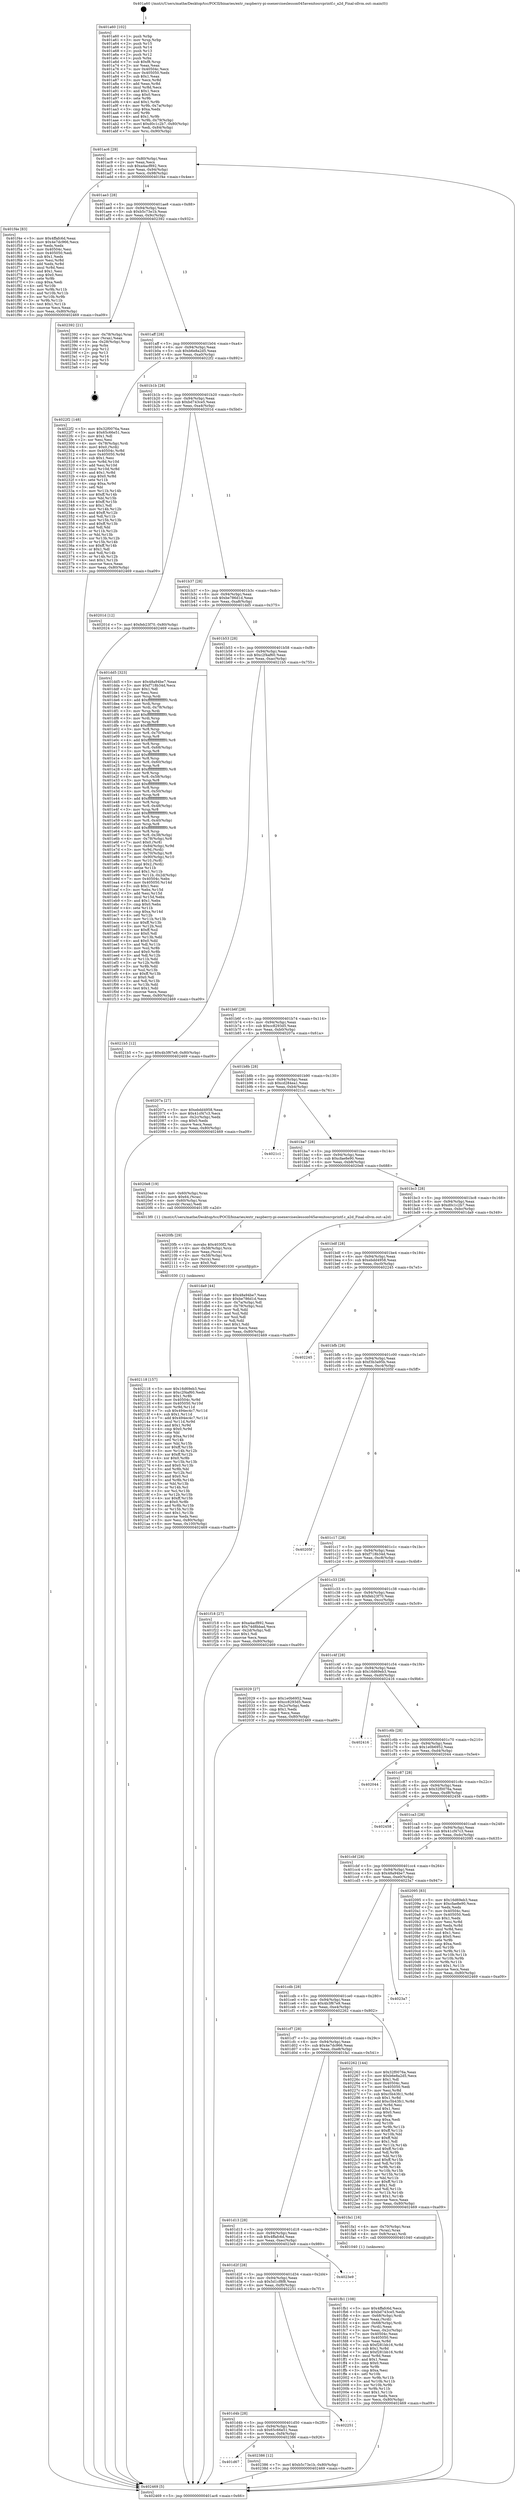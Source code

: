 digraph "0x401a60" {
  label = "0x401a60 (/mnt/c/Users/mathe/Desktop/tcc/POCII/binaries/extr_raspberry-pi-osexerciseslesson045avenitosrcprintf.c_a2d_Final-ollvm.out::main(0))"
  labelloc = "t"
  node[shape=record]

  Entry [label="",width=0.3,height=0.3,shape=circle,fillcolor=black,style=filled]
  "0x401ac6" [label="{
     0x401ac6 [29]\l
     | [instrs]\l
     &nbsp;&nbsp;0x401ac6 \<+3\>: mov -0x80(%rbp),%eax\l
     &nbsp;&nbsp;0x401ac9 \<+2\>: mov %eax,%ecx\l
     &nbsp;&nbsp;0x401acb \<+6\>: sub $0xa4acf892,%ecx\l
     &nbsp;&nbsp;0x401ad1 \<+6\>: mov %eax,-0x94(%rbp)\l
     &nbsp;&nbsp;0x401ad7 \<+6\>: mov %ecx,-0x98(%rbp)\l
     &nbsp;&nbsp;0x401add \<+6\>: je 0000000000401f4e \<main+0x4ee\>\l
  }"]
  "0x401f4e" [label="{
     0x401f4e [83]\l
     | [instrs]\l
     &nbsp;&nbsp;0x401f4e \<+5\>: mov $0x4ffafc6d,%eax\l
     &nbsp;&nbsp;0x401f53 \<+5\>: mov $0x4e7dc966,%ecx\l
     &nbsp;&nbsp;0x401f58 \<+2\>: xor %edx,%edx\l
     &nbsp;&nbsp;0x401f5a \<+7\>: mov 0x40504c,%esi\l
     &nbsp;&nbsp;0x401f61 \<+7\>: mov 0x405050,%edi\l
     &nbsp;&nbsp;0x401f68 \<+3\>: sub $0x1,%edx\l
     &nbsp;&nbsp;0x401f6b \<+3\>: mov %esi,%r8d\l
     &nbsp;&nbsp;0x401f6e \<+3\>: add %edx,%r8d\l
     &nbsp;&nbsp;0x401f71 \<+4\>: imul %r8d,%esi\l
     &nbsp;&nbsp;0x401f75 \<+3\>: and $0x1,%esi\l
     &nbsp;&nbsp;0x401f78 \<+3\>: cmp $0x0,%esi\l
     &nbsp;&nbsp;0x401f7b \<+4\>: sete %r9b\l
     &nbsp;&nbsp;0x401f7f \<+3\>: cmp $0xa,%edi\l
     &nbsp;&nbsp;0x401f82 \<+4\>: setl %r10b\l
     &nbsp;&nbsp;0x401f86 \<+3\>: mov %r9b,%r11b\l
     &nbsp;&nbsp;0x401f89 \<+3\>: and %r10b,%r11b\l
     &nbsp;&nbsp;0x401f8c \<+3\>: xor %r10b,%r9b\l
     &nbsp;&nbsp;0x401f8f \<+3\>: or %r9b,%r11b\l
     &nbsp;&nbsp;0x401f92 \<+4\>: test $0x1,%r11b\l
     &nbsp;&nbsp;0x401f96 \<+3\>: cmovne %ecx,%eax\l
     &nbsp;&nbsp;0x401f99 \<+3\>: mov %eax,-0x80(%rbp)\l
     &nbsp;&nbsp;0x401f9c \<+5\>: jmp 0000000000402469 \<main+0xa09\>\l
  }"]
  "0x401ae3" [label="{
     0x401ae3 [28]\l
     | [instrs]\l
     &nbsp;&nbsp;0x401ae3 \<+5\>: jmp 0000000000401ae8 \<main+0x88\>\l
     &nbsp;&nbsp;0x401ae8 \<+6\>: mov -0x94(%rbp),%eax\l
     &nbsp;&nbsp;0x401aee \<+5\>: sub $0xb5c73e1b,%eax\l
     &nbsp;&nbsp;0x401af3 \<+6\>: mov %eax,-0x9c(%rbp)\l
     &nbsp;&nbsp;0x401af9 \<+6\>: je 0000000000402392 \<main+0x932\>\l
  }"]
  Exit [label="",width=0.3,height=0.3,shape=circle,fillcolor=black,style=filled,peripheries=2]
  "0x402392" [label="{
     0x402392 [21]\l
     | [instrs]\l
     &nbsp;&nbsp;0x402392 \<+4\>: mov -0x78(%rbp),%rax\l
     &nbsp;&nbsp;0x402396 \<+2\>: mov (%rax),%eax\l
     &nbsp;&nbsp;0x402398 \<+4\>: lea -0x28(%rbp),%rsp\l
     &nbsp;&nbsp;0x40239c \<+1\>: pop %rbx\l
     &nbsp;&nbsp;0x40239d \<+2\>: pop %r12\l
     &nbsp;&nbsp;0x40239f \<+2\>: pop %r13\l
     &nbsp;&nbsp;0x4023a1 \<+2\>: pop %r14\l
     &nbsp;&nbsp;0x4023a3 \<+2\>: pop %r15\l
     &nbsp;&nbsp;0x4023a5 \<+1\>: pop %rbp\l
     &nbsp;&nbsp;0x4023a6 \<+1\>: ret\l
  }"]
  "0x401aff" [label="{
     0x401aff [28]\l
     | [instrs]\l
     &nbsp;&nbsp;0x401aff \<+5\>: jmp 0000000000401b04 \<main+0xa4\>\l
     &nbsp;&nbsp;0x401b04 \<+6\>: mov -0x94(%rbp),%eax\l
     &nbsp;&nbsp;0x401b0a \<+5\>: sub $0xb6e8a2d5,%eax\l
     &nbsp;&nbsp;0x401b0f \<+6\>: mov %eax,-0xa0(%rbp)\l
     &nbsp;&nbsp;0x401b15 \<+6\>: je 00000000004022f2 \<main+0x892\>\l
  }"]
  "0x401d67" [label="{
     0x401d67\l
  }", style=dashed]
  "0x4022f2" [label="{
     0x4022f2 [148]\l
     | [instrs]\l
     &nbsp;&nbsp;0x4022f2 \<+5\>: mov $0x32f0076a,%eax\l
     &nbsp;&nbsp;0x4022f7 \<+5\>: mov $0x65c66e51,%ecx\l
     &nbsp;&nbsp;0x4022fc \<+2\>: mov $0x1,%dl\l
     &nbsp;&nbsp;0x4022fe \<+2\>: xor %esi,%esi\l
     &nbsp;&nbsp;0x402300 \<+4\>: mov -0x78(%rbp),%rdi\l
     &nbsp;&nbsp;0x402304 \<+6\>: movl $0x0,(%rdi)\l
     &nbsp;&nbsp;0x40230a \<+8\>: mov 0x40504c,%r8d\l
     &nbsp;&nbsp;0x402312 \<+8\>: mov 0x405050,%r9d\l
     &nbsp;&nbsp;0x40231a \<+3\>: sub $0x1,%esi\l
     &nbsp;&nbsp;0x40231d \<+3\>: mov %r8d,%r10d\l
     &nbsp;&nbsp;0x402320 \<+3\>: add %esi,%r10d\l
     &nbsp;&nbsp;0x402323 \<+4\>: imul %r10d,%r8d\l
     &nbsp;&nbsp;0x402327 \<+4\>: and $0x1,%r8d\l
     &nbsp;&nbsp;0x40232b \<+4\>: cmp $0x0,%r8d\l
     &nbsp;&nbsp;0x40232f \<+4\>: sete %r11b\l
     &nbsp;&nbsp;0x402333 \<+4\>: cmp $0xa,%r9d\l
     &nbsp;&nbsp;0x402337 \<+3\>: setl %bl\l
     &nbsp;&nbsp;0x40233a \<+3\>: mov %r11b,%r14b\l
     &nbsp;&nbsp;0x40233d \<+4\>: xor $0xff,%r14b\l
     &nbsp;&nbsp;0x402341 \<+3\>: mov %bl,%r15b\l
     &nbsp;&nbsp;0x402344 \<+4\>: xor $0xff,%r15b\l
     &nbsp;&nbsp;0x402348 \<+3\>: xor $0x1,%dl\l
     &nbsp;&nbsp;0x40234b \<+3\>: mov %r14b,%r12b\l
     &nbsp;&nbsp;0x40234e \<+4\>: and $0xff,%r12b\l
     &nbsp;&nbsp;0x402352 \<+3\>: and %dl,%r11b\l
     &nbsp;&nbsp;0x402355 \<+3\>: mov %r15b,%r13b\l
     &nbsp;&nbsp;0x402358 \<+4\>: and $0xff,%r13b\l
     &nbsp;&nbsp;0x40235c \<+2\>: and %dl,%bl\l
     &nbsp;&nbsp;0x40235e \<+3\>: or %r11b,%r12b\l
     &nbsp;&nbsp;0x402361 \<+3\>: or %bl,%r13b\l
     &nbsp;&nbsp;0x402364 \<+3\>: xor %r13b,%r12b\l
     &nbsp;&nbsp;0x402367 \<+3\>: or %r15b,%r14b\l
     &nbsp;&nbsp;0x40236a \<+4\>: xor $0xff,%r14b\l
     &nbsp;&nbsp;0x40236e \<+3\>: or $0x1,%dl\l
     &nbsp;&nbsp;0x402371 \<+3\>: and %dl,%r14b\l
     &nbsp;&nbsp;0x402374 \<+3\>: or %r14b,%r12b\l
     &nbsp;&nbsp;0x402377 \<+4\>: test $0x1,%r12b\l
     &nbsp;&nbsp;0x40237b \<+3\>: cmovne %ecx,%eax\l
     &nbsp;&nbsp;0x40237e \<+3\>: mov %eax,-0x80(%rbp)\l
     &nbsp;&nbsp;0x402381 \<+5\>: jmp 0000000000402469 \<main+0xa09\>\l
  }"]
  "0x401b1b" [label="{
     0x401b1b [28]\l
     | [instrs]\l
     &nbsp;&nbsp;0x401b1b \<+5\>: jmp 0000000000401b20 \<main+0xc0\>\l
     &nbsp;&nbsp;0x401b20 \<+6\>: mov -0x94(%rbp),%eax\l
     &nbsp;&nbsp;0x401b26 \<+5\>: sub $0xbd743ce5,%eax\l
     &nbsp;&nbsp;0x401b2b \<+6\>: mov %eax,-0xa4(%rbp)\l
     &nbsp;&nbsp;0x401b31 \<+6\>: je 000000000040201d \<main+0x5bd\>\l
  }"]
  "0x402386" [label="{
     0x402386 [12]\l
     | [instrs]\l
     &nbsp;&nbsp;0x402386 \<+7\>: movl $0xb5c73e1b,-0x80(%rbp)\l
     &nbsp;&nbsp;0x40238d \<+5\>: jmp 0000000000402469 \<main+0xa09\>\l
  }"]
  "0x40201d" [label="{
     0x40201d [12]\l
     | [instrs]\l
     &nbsp;&nbsp;0x40201d \<+7\>: movl $0xfeb23f70,-0x80(%rbp)\l
     &nbsp;&nbsp;0x402024 \<+5\>: jmp 0000000000402469 \<main+0xa09\>\l
  }"]
  "0x401b37" [label="{
     0x401b37 [28]\l
     | [instrs]\l
     &nbsp;&nbsp;0x401b37 \<+5\>: jmp 0000000000401b3c \<main+0xdc\>\l
     &nbsp;&nbsp;0x401b3c \<+6\>: mov -0x94(%rbp),%eax\l
     &nbsp;&nbsp;0x401b42 \<+5\>: sub $0xbe786d1d,%eax\l
     &nbsp;&nbsp;0x401b47 \<+6\>: mov %eax,-0xa8(%rbp)\l
     &nbsp;&nbsp;0x401b4d \<+6\>: je 0000000000401dd5 \<main+0x375\>\l
  }"]
  "0x401d4b" [label="{
     0x401d4b [28]\l
     | [instrs]\l
     &nbsp;&nbsp;0x401d4b \<+5\>: jmp 0000000000401d50 \<main+0x2f0\>\l
     &nbsp;&nbsp;0x401d50 \<+6\>: mov -0x94(%rbp),%eax\l
     &nbsp;&nbsp;0x401d56 \<+5\>: sub $0x65c66e51,%eax\l
     &nbsp;&nbsp;0x401d5b \<+6\>: mov %eax,-0xf4(%rbp)\l
     &nbsp;&nbsp;0x401d61 \<+6\>: je 0000000000402386 \<main+0x926\>\l
  }"]
  "0x401dd5" [label="{
     0x401dd5 [323]\l
     | [instrs]\l
     &nbsp;&nbsp;0x401dd5 \<+5\>: mov $0x48a94be7,%eax\l
     &nbsp;&nbsp;0x401dda \<+5\>: mov $0xf718b34d,%ecx\l
     &nbsp;&nbsp;0x401ddf \<+2\>: mov $0x1,%dl\l
     &nbsp;&nbsp;0x401de1 \<+2\>: xor %esi,%esi\l
     &nbsp;&nbsp;0x401de3 \<+3\>: mov %rsp,%rdi\l
     &nbsp;&nbsp;0x401de6 \<+4\>: add $0xfffffffffffffff0,%rdi\l
     &nbsp;&nbsp;0x401dea \<+3\>: mov %rdi,%rsp\l
     &nbsp;&nbsp;0x401ded \<+4\>: mov %rdi,-0x78(%rbp)\l
     &nbsp;&nbsp;0x401df1 \<+3\>: mov %rsp,%rdi\l
     &nbsp;&nbsp;0x401df4 \<+4\>: add $0xfffffffffffffff0,%rdi\l
     &nbsp;&nbsp;0x401df8 \<+3\>: mov %rdi,%rsp\l
     &nbsp;&nbsp;0x401dfb \<+3\>: mov %rsp,%r8\l
     &nbsp;&nbsp;0x401dfe \<+4\>: add $0xfffffffffffffff0,%r8\l
     &nbsp;&nbsp;0x401e02 \<+3\>: mov %r8,%rsp\l
     &nbsp;&nbsp;0x401e05 \<+4\>: mov %r8,-0x70(%rbp)\l
     &nbsp;&nbsp;0x401e09 \<+3\>: mov %rsp,%r8\l
     &nbsp;&nbsp;0x401e0c \<+4\>: add $0xfffffffffffffff0,%r8\l
     &nbsp;&nbsp;0x401e10 \<+3\>: mov %r8,%rsp\l
     &nbsp;&nbsp;0x401e13 \<+4\>: mov %r8,-0x68(%rbp)\l
     &nbsp;&nbsp;0x401e17 \<+3\>: mov %rsp,%r8\l
     &nbsp;&nbsp;0x401e1a \<+4\>: add $0xfffffffffffffff0,%r8\l
     &nbsp;&nbsp;0x401e1e \<+3\>: mov %r8,%rsp\l
     &nbsp;&nbsp;0x401e21 \<+4\>: mov %r8,-0x60(%rbp)\l
     &nbsp;&nbsp;0x401e25 \<+3\>: mov %rsp,%r8\l
     &nbsp;&nbsp;0x401e28 \<+4\>: add $0xfffffffffffffff0,%r8\l
     &nbsp;&nbsp;0x401e2c \<+3\>: mov %r8,%rsp\l
     &nbsp;&nbsp;0x401e2f \<+4\>: mov %r8,-0x58(%rbp)\l
     &nbsp;&nbsp;0x401e33 \<+3\>: mov %rsp,%r8\l
     &nbsp;&nbsp;0x401e36 \<+4\>: add $0xfffffffffffffff0,%r8\l
     &nbsp;&nbsp;0x401e3a \<+3\>: mov %r8,%rsp\l
     &nbsp;&nbsp;0x401e3d \<+4\>: mov %r8,-0x50(%rbp)\l
     &nbsp;&nbsp;0x401e41 \<+3\>: mov %rsp,%r8\l
     &nbsp;&nbsp;0x401e44 \<+4\>: add $0xfffffffffffffff0,%r8\l
     &nbsp;&nbsp;0x401e48 \<+3\>: mov %r8,%rsp\l
     &nbsp;&nbsp;0x401e4b \<+4\>: mov %r8,-0x48(%rbp)\l
     &nbsp;&nbsp;0x401e4f \<+3\>: mov %rsp,%r8\l
     &nbsp;&nbsp;0x401e52 \<+4\>: add $0xfffffffffffffff0,%r8\l
     &nbsp;&nbsp;0x401e56 \<+3\>: mov %r8,%rsp\l
     &nbsp;&nbsp;0x401e59 \<+4\>: mov %r8,-0x40(%rbp)\l
     &nbsp;&nbsp;0x401e5d \<+3\>: mov %rsp,%r8\l
     &nbsp;&nbsp;0x401e60 \<+4\>: add $0xfffffffffffffff0,%r8\l
     &nbsp;&nbsp;0x401e64 \<+3\>: mov %r8,%rsp\l
     &nbsp;&nbsp;0x401e67 \<+4\>: mov %r8,-0x38(%rbp)\l
     &nbsp;&nbsp;0x401e6b \<+4\>: mov -0x78(%rbp),%r8\l
     &nbsp;&nbsp;0x401e6f \<+7\>: movl $0x0,(%r8)\l
     &nbsp;&nbsp;0x401e76 \<+7\>: mov -0x84(%rbp),%r9d\l
     &nbsp;&nbsp;0x401e7d \<+3\>: mov %r9d,(%rdi)\l
     &nbsp;&nbsp;0x401e80 \<+4\>: mov -0x70(%rbp),%r8\l
     &nbsp;&nbsp;0x401e84 \<+7\>: mov -0x90(%rbp),%r10\l
     &nbsp;&nbsp;0x401e8b \<+3\>: mov %r10,(%r8)\l
     &nbsp;&nbsp;0x401e8e \<+3\>: cmpl $0x2,(%rdi)\l
     &nbsp;&nbsp;0x401e91 \<+4\>: setne %r11b\l
     &nbsp;&nbsp;0x401e95 \<+4\>: and $0x1,%r11b\l
     &nbsp;&nbsp;0x401e99 \<+4\>: mov %r11b,-0x2d(%rbp)\l
     &nbsp;&nbsp;0x401e9d \<+7\>: mov 0x40504c,%ebx\l
     &nbsp;&nbsp;0x401ea4 \<+8\>: mov 0x405050,%r14d\l
     &nbsp;&nbsp;0x401eac \<+3\>: sub $0x1,%esi\l
     &nbsp;&nbsp;0x401eaf \<+3\>: mov %ebx,%r15d\l
     &nbsp;&nbsp;0x401eb2 \<+3\>: add %esi,%r15d\l
     &nbsp;&nbsp;0x401eb5 \<+4\>: imul %r15d,%ebx\l
     &nbsp;&nbsp;0x401eb9 \<+3\>: and $0x1,%ebx\l
     &nbsp;&nbsp;0x401ebc \<+3\>: cmp $0x0,%ebx\l
     &nbsp;&nbsp;0x401ebf \<+4\>: sete %r11b\l
     &nbsp;&nbsp;0x401ec3 \<+4\>: cmp $0xa,%r14d\l
     &nbsp;&nbsp;0x401ec7 \<+4\>: setl %r12b\l
     &nbsp;&nbsp;0x401ecb \<+3\>: mov %r11b,%r13b\l
     &nbsp;&nbsp;0x401ece \<+4\>: xor $0xff,%r13b\l
     &nbsp;&nbsp;0x401ed2 \<+3\>: mov %r12b,%sil\l
     &nbsp;&nbsp;0x401ed5 \<+4\>: xor $0xff,%sil\l
     &nbsp;&nbsp;0x401ed9 \<+3\>: xor $0x0,%dl\l
     &nbsp;&nbsp;0x401edc \<+3\>: mov %r13b,%dil\l
     &nbsp;&nbsp;0x401edf \<+4\>: and $0x0,%dil\l
     &nbsp;&nbsp;0x401ee3 \<+3\>: and %dl,%r11b\l
     &nbsp;&nbsp;0x401ee6 \<+3\>: mov %sil,%r8b\l
     &nbsp;&nbsp;0x401ee9 \<+4\>: and $0x0,%r8b\l
     &nbsp;&nbsp;0x401eed \<+3\>: and %dl,%r12b\l
     &nbsp;&nbsp;0x401ef0 \<+3\>: or %r11b,%dil\l
     &nbsp;&nbsp;0x401ef3 \<+3\>: or %r12b,%r8b\l
     &nbsp;&nbsp;0x401ef6 \<+3\>: xor %r8b,%dil\l
     &nbsp;&nbsp;0x401ef9 \<+3\>: or %sil,%r13b\l
     &nbsp;&nbsp;0x401efc \<+4\>: xor $0xff,%r13b\l
     &nbsp;&nbsp;0x401f00 \<+3\>: or $0x0,%dl\l
     &nbsp;&nbsp;0x401f03 \<+3\>: and %dl,%r13b\l
     &nbsp;&nbsp;0x401f06 \<+3\>: or %r13b,%dil\l
     &nbsp;&nbsp;0x401f09 \<+4\>: test $0x1,%dil\l
     &nbsp;&nbsp;0x401f0d \<+3\>: cmovne %ecx,%eax\l
     &nbsp;&nbsp;0x401f10 \<+3\>: mov %eax,-0x80(%rbp)\l
     &nbsp;&nbsp;0x401f13 \<+5\>: jmp 0000000000402469 \<main+0xa09\>\l
  }"]
  "0x401b53" [label="{
     0x401b53 [28]\l
     | [instrs]\l
     &nbsp;&nbsp;0x401b53 \<+5\>: jmp 0000000000401b58 \<main+0xf8\>\l
     &nbsp;&nbsp;0x401b58 \<+6\>: mov -0x94(%rbp),%eax\l
     &nbsp;&nbsp;0x401b5e \<+5\>: sub $0xc2f4af60,%eax\l
     &nbsp;&nbsp;0x401b63 \<+6\>: mov %eax,-0xac(%rbp)\l
     &nbsp;&nbsp;0x401b69 \<+6\>: je 00000000004021b5 \<main+0x755\>\l
  }"]
  "0x402251" [label="{
     0x402251\l
  }", style=dashed]
  "0x4021b5" [label="{
     0x4021b5 [12]\l
     | [instrs]\l
     &nbsp;&nbsp;0x4021b5 \<+7\>: movl $0x4b3f67e9,-0x80(%rbp)\l
     &nbsp;&nbsp;0x4021bc \<+5\>: jmp 0000000000402469 \<main+0xa09\>\l
  }"]
  "0x401b6f" [label="{
     0x401b6f [28]\l
     | [instrs]\l
     &nbsp;&nbsp;0x401b6f \<+5\>: jmp 0000000000401b74 \<main+0x114\>\l
     &nbsp;&nbsp;0x401b74 \<+6\>: mov -0x94(%rbp),%eax\l
     &nbsp;&nbsp;0x401b7a \<+5\>: sub $0xcc8293d5,%eax\l
     &nbsp;&nbsp;0x401b7f \<+6\>: mov %eax,-0xb0(%rbp)\l
     &nbsp;&nbsp;0x401b85 \<+6\>: je 000000000040207a \<main+0x61a\>\l
  }"]
  "0x401d2f" [label="{
     0x401d2f [28]\l
     | [instrs]\l
     &nbsp;&nbsp;0x401d2f \<+5\>: jmp 0000000000401d34 \<main+0x2d4\>\l
     &nbsp;&nbsp;0x401d34 \<+6\>: mov -0x94(%rbp),%eax\l
     &nbsp;&nbsp;0x401d3a \<+5\>: sub $0x5d1cf8f8,%eax\l
     &nbsp;&nbsp;0x401d3f \<+6\>: mov %eax,-0xf0(%rbp)\l
     &nbsp;&nbsp;0x401d45 \<+6\>: je 0000000000402251 \<main+0x7f1\>\l
  }"]
  "0x40207a" [label="{
     0x40207a [27]\l
     | [instrs]\l
     &nbsp;&nbsp;0x40207a \<+5\>: mov $0xebdd4958,%eax\l
     &nbsp;&nbsp;0x40207f \<+5\>: mov $0x41cf47c3,%ecx\l
     &nbsp;&nbsp;0x402084 \<+3\>: mov -0x2c(%rbp),%edx\l
     &nbsp;&nbsp;0x402087 \<+3\>: cmp $0x0,%edx\l
     &nbsp;&nbsp;0x40208a \<+3\>: cmove %ecx,%eax\l
     &nbsp;&nbsp;0x40208d \<+3\>: mov %eax,-0x80(%rbp)\l
     &nbsp;&nbsp;0x402090 \<+5\>: jmp 0000000000402469 \<main+0xa09\>\l
  }"]
  "0x401b8b" [label="{
     0x401b8b [28]\l
     | [instrs]\l
     &nbsp;&nbsp;0x401b8b \<+5\>: jmp 0000000000401b90 \<main+0x130\>\l
     &nbsp;&nbsp;0x401b90 \<+6\>: mov -0x94(%rbp),%eax\l
     &nbsp;&nbsp;0x401b96 \<+5\>: sub $0xcd284ea1,%eax\l
     &nbsp;&nbsp;0x401b9b \<+6\>: mov %eax,-0xb4(%rbp)\l
     &nbsp;&nbsp;0x401ba1 \<+6\>: je 00000000004021c1 \<main+0x761\>\l
  }"]
  "0x4023e9" [label="{
     0x4023e9\l
  }", style=dashed]
  "0x4021c1" [label="{
     0x4021c1\l
  }", style=dashed]
  "0x401ba7" [label="{
     0x401ba7 [28]\l
     | [instrs]\l
     &nbsp;&nbsp;0x401ba7 \<+5\>: jmp 0000000000401bac \<main+0x14c\>\l
     &nbsp;&nbsp;0x401bac \<+6\>: mov -0x94(%rbp),%eax\l
     &nbsp;&nbsp;0x401bb2 \<+5\>: sub $0xcfae8e90,%eax\l
     &nbsp;&nbsp;0x401bb7 \<+6\>: mov %eax,-0xb8(%rbp)\l
     &nbsp;&nbsp;0x401bbd \<+6\>: je 00000000004020e8 \<main+0x688\>\l
  }"]
  "0x402118" [label="{
     0x402118 [157]\l
     | [instrs]\l
     &nbsp;&nbsp;0x402118 \<+5\>: mov $0x16d69eb3,%esi\l
     &nbsp;&nbsp;0x40211d \<+5\>: mov $0xc2f4af60,%edx\l
     &nbsp;&nbsp;0x402122 \<+3\>: mov $0x1,%r8b\l
     &nbsp;&nbsp;0x402125 \<+8\>: mov 0x40504c,%r9d\l
     &nbsp;&nbsp;0x40212d \<+8\>: mov 0x405050,%r10d\l
     &nbsp;&nbsp;0x402135 \<+3\>: mov %r9d,%r11d\l
     &nbsp;&nbsp;0x402138 \<+7\>: sub $0x494ec4c7,%r11d\l
     &nbsp;&nbsp;0x40213f \<+4\>: sub $0x1,%r11d\l
     &nbsp;&nbsp;0x402143 \<+7\>: add $0x494ec4c7,%r11d\l
     &nbsp;&nbsp;0x40214a \<+4\>: imul %r11d,%r9d\l
     &nbsp;&nbsp;0x40214e \<+4\>: and $0x1,%r9d\l
     &nbsp;&nbsp;0x402152 \<+4\>: cmp $0x0,%r9d\l
     &nbsp;&nbsp;0x402156 \<+3\>: sete %bl\l
     &nbsp;&nbsp;0x402159 \<+4\>: cmp $0xa,%r10d\l
     &nbsp;&nbsp;0x40215d \<+4\>: setl %r14b\l
     &nbsp;&nbsp;0x402161 \<+3\>: mov %bl,%r15b\l
     &nbsp;&nbsp;0x402164 \<+4\>: xor $0xff,%r15b\l
     &nbsp;&nbsp;0x402168 \<+3\>: mov %r14b,%r12b\l
     &nbsp;&nbsp;0x40216b \<+4\>: xor $0xff,%r12b\l
     &nbsp;&nbsp;0x40216f \<+4\>: xor $0x0,%r8b\l
     &nbsp;&nbsp;0x402173 \<+3\>: mov %r15b,%r13b\l
     &nbsp;&nbsp;0x402176 \<+4\>: and $0x0,%r13b\l
     &nbsp;&nbsp;0x40217a \<+3\>: and %r8b,%bl\l
     &nbsp;&nbsp;0x40217d \<+3\>: mov %r12b,%cl\l
     &nbsp;&nbsp;0x402180 \<+3\>: and $0x0,%cl\l
     &nbsp;&nbsp;0x402183 \<+3\>: and %r8b,%r14b\l
     &nbsp;&nbsp;0x402186 \<+3\>: or %bl,%r13b\l
     &nbsp;&nbsp;0x402189 \<+3\>: or %r14b,%cl\l
     &nbsp;&nbsp;0x40218c \<+3\>: xor %cl,%r13b\l
     &nbsp;&nbsp;0x40218f \<+3\>: or %r12b,%r15b\l
     &nbsp;&nbsp;0x402192 \<+4\>: xor $0xff,%r15b\l
     &nbsp;&nbsp;0x402196 \<+4\>: or $0x0,%r8b\l
     &nbsp;&nbsp;0x40219a \<+3\>: and %r8b,%r15b\l
     &nbsp;&nbsp;0x40219d \<+3\>: or %r15b,%r13b\l
     &nbsp;&nbsp;0x4021a0 \<+4\>: test $0x1,%r13b\l
     &nbsp;&nbsp;0x4021a4 \<+3\>: cmovne %edx,%esi\l
     &nbsp;&nbsp;0x4021a7 \<+3\>: mov %esi,-0x80(%rbp)\l
     &nbsp;&nbsp;0x4021aa \<+6\>: mov %eax,-0x100(%rbp)\l
     &nbsp;&nbsp;0x4021b0 \<+5\>: jmp 0000000000402469 \<main+0xa09\>\l
  }"]
  "0x4020e8" [label="{
     0x4020e8 [19]\l
     | [instrs]\l
     &nbsp;&nbsp;0x4020e8 \<+4\>: mov -0x60(%rbp),%rax\l
     &nbsp;&nbsp;0x4020ec \<+3\>: movb $0x64,(%rax)\l
     &nbsp;&nbsp;0x4020ef \<+4\>: mov -0x60(%rbp),%rax\l
     &nbsp;&nbsp;0x4020f3 \<+3\>: movsbl (%rax),%edi\l
     &nbsp;&nbsp;0x4020f6 \<+5\>: call 00000000004013f0 \<a2d\>\l
     | [calls]\l
     &nbsp;&nbsp;0x4013f0 \{1\} (/mnt/c/Users/mathe/Desktop/tcc/POCII/binaries/extr_raspberry-pi-osexerciseslesson045avenitosrcprintf.c_a2d_Final-ollvm.out::a2d)\l
  }"]
  "0x401bc3" [label="{
     0x401bc3 [28]\l
     | [instrs]\l
     &nbsp;&nbsp;0x401bc3 \<+5\>: jmp 0000000000401bc8 \<main+0x168\>\l
     &nbsp;&nbsp;0x401bc8 \<+6\>: mov -0x94(%rbp),%eax\l
     &nbsp;&nbsp;0x401bce \<+5\>: sub $0xd0c1c2b7,%eax\l
     &nbsp;&nbsp;0x401bd3 \<+6\>: mov %eax,-0xbc(%rbp)\l
     &nbsp;&nbsp;0x401bd9 \<+6\>: je 0000000000401da9 \<main+0x349\>\l
  }"]
  "0x4020fb" [label="{
     0x4020fb [29]\l
     | [instrs]\l
     &nbsp;&nbsp;0x4020fb \<+10\>: movabs $0x4030f2,%rdi\l
     &nbsp;&nbsp;0x402105 \<+4\>: mov -0x58(%rbp),%rcx\l
     &nbsp;&nbsp;0x402109 \<+2\>: mov %eax,(%rcx)\l
     &nbsp;&nbsp;0x40210b \<+4\>: mov -0x58(%rbp),%rcx\l
     &nbsp;&nbsp;0x40210f \<+2\>: mov (%rcx),%esi\l
     &nbsp;&nbsp;0x402111 \<+2\>: mov $0x0,%al\l
     &nbsp;&nbsp;0x402113 \<+5\>: call 0000000000401030 \<printf@plt\>\l
     | [calls]\l
     &nbsp;&nbsp;0x401030 \{1\} (unknown)\l
  }"]
  "0x401da9" [label="{
     0x401da9 [44]\l
     | [instrs]\l
     &nbsp;&nbsp;0x401da9 \<+5\>: mov $0x48a94be7,%eax\l
     &nbsp;&nbsp;0x401dae \<+5\>: mov $0xbe786d1d,%ecx\l
     &nbsp;&nbsp;0x401db3 \<+3\>: mov -0x7a(%rbp),%dl\l
     &nbsp;&nbsp;0x401db6 \<+4\>: mov -0x79(%rbp),%sil\l
     &nbsp;&nbsp;0x401dba \<+3\>: mov %dl,%dil\l
     &nbsp;&nbsp;0x401dbd \<+3\>: and %sil,%dil\l
     &nbsp;&nbsp;0x401dc0 \<+3\>: xor %sil,%dl\l
     &nbsp;&nbsp;0x401dc3 \<+3\>: or %dl,%dil\l
     &nbsp;&nbsp;0x401dc6 \<+4\>: test $0x1,%dil\l
     &nbsp;&nbsp;0x401dca \<+3\>: cmovne %ecx,%eax\l
     &nbsp;&nbsp;0x401dcd \<+3\>: mov %eax,-0x80(%rbp)\l
     &nbsp;&nbsp;0x401dd0 \<+5\>: jmp 0000000000402469 \<main+0xa09\>\l
  }"]
  "0x401bdf" [label="{
     0x401bdf [28]\l
     | [instrs]\l
     &nbsp;&nbsp;0x401bdf \<+5\>: jmp 0000000000401be4 \<main+0x184\>\l
     &nbsp;&nbsp;0x401be4 \<+6\>: mov -0x94(%rbp),%eax\l
     &nbsp;&nbsp;0x401bea \<+5\>: sub $0xebdd4958,%eax\l
     &nbsp;&nbsp;0x401bef \<+6\>: mov %eax,-0xc0(%rbp)\l
     &nbsp;&nbsp;0x401bf5 \<+6\>: je 0000000000402245 \<main+0x7e5\>\l
  }"]
  "0x402469" [label="{
     0x402469 [5]\l
     | [instrs]\l
     &nbsp;&nbsp;0x402469 \<+5\>: jmp 0000000000401ac6 \<main+0x66\>\l
  }"]
  "0x401a60" [label="{
     0x401a60 [102]\l
     | [instrs]\l
     &nbsp;&nbsp;0x401a60 \<+1\>: push %rbp\l
     &nbsp;&nbsp;0x401a61 \<+3\>: mov %rsp,%rbp\l
     &nbsp;&nbsp;0x401a64 \<+2\>: push %r15\l
     &nbsp;&nbsp;0x401a66 \<+2\>: push %r14\l
     &nbsp;&nbsp;0x401a68 \<+2\>: push %r13\l
     &nbsp;&nbsp;0x401a6a \<+2\>: push %r12\l
     &nbsp;&nbsp;0x401a6c \<+1\>: push %rbx\l
     &nbsp;&nbsp;0x401a6d \<+7\>: sub $0xf8,%rsp\l
     &nbsp;&nbsp;0x401a74 \<+2\>: xor %eax,%eax\l
     &nbsp;&nbsp;0x401a76 \<+7\>: mov 0x40504c,%ecx\l
     &nbsp;&nbsp;0x401a7d \<+7\>: mov 0x405050,%edx\l
     &nbsp;&nbsp;0x401a84 \<+3\>: sub $0x1,%eax\l
     &nbsp;&nbsp;0x401a87 \<+3\>: mov %ecx,%r8d\l
     &nbsp;&nbsp;0x401a8a \<+3\>: add %eax,%r8d\l
     &nbsp;&nbsp;0x401a8d \<+4\>: imul %r8d,%ecx\l
     &nbsp;&nbsp;0x401a91 \<+3\>: and $0x1,%ecx\l
     &nbsp;&nbsp;0x401a94 \<+3\>: cmp $0x0,%ecx\l
     &nbsp;&nbsp;0x401a97 \<+4\>: sete %r9b\l
     &nbsp;&nbsp;0x401a9b \<+4\>: and $0x1,%r9b\l
     &nbsp;&nbsp;0x401a9f \<+4\>: mov %r9b,-0x7a(%rbp)\l
     &nbsp;&nbsp;0x401aa3 \<+3\>: cmp $0xa,%edx\l
     &nbsp;&nbsp;0x401aa6 \<+4\>: setl %r9b\l
     &nbsp;&nbsp;0x401aaa \<+4\>: and $0x1,%r9b\l
     &nbsp;&nbsp;0x401aae \<+4\>: mov %r9b,-0x79(%rbp)\l
     &nbsp;&nbsp;0x401ab2 \<+7\>: movl $0xd0c1c2b7,-0x80(%rbp)\l
     &nbsp;&nbsp;0x401ab9 \<+6\>: mov %edi,-0x84(%rbp)\l
     &nbsp;&nbsp;0x401abf \<+7\>: mov %rsi,-0x90(%rbp)\l
  }"]
  "0x401fb1" [label="{
     0x401fb1 [108]\l
     | [instrs]\l
     &nbsp;&nbsp;0x401fb1 \<+5\>: mov $0x4ffafc6d,%ecx\l
     &nbsp;&nbsp;0x401fb6 \<+5\>: mov $0xbd743ce5,%edx\l
     &nbsp;&nbsp;0x401fbb \<+4\>: mov -0x68(%rbp),%rdi\l
     &nbsp;&nbsp;0x401fbf \<+2\>: mov %eax,(%rdi)\l
     &nbsp;&nbsp;0x401fc1 \<+4\>: mov -0x68(%rbp),%rdi\l
     &nbsp;&nbsp;0x401fc5 \<+2\>: mov (%rdi),%eax\l
     &nbsp;&nbsp;0x401fc7 \<+3\>: mov %eax,-0x2c(%rbp)\l
     &nbsp;&nbsp;0x401fca \<+7\>: mov 0x40504c,%eax\l
     &nbsp;&nbsp;0x401fd1 \<+7\>: mov 0x405050,%esi\l
     &nbsp;&nbsp;0x401fd8 \<+3\>: mov %eax,%r8d\l
     &nbsp;&nbsp;0x401fdb \<+7\>: sub $0xf281bb16,%r8d\l
     &nbsp;&nbsp;0x401fe2 \<+4\>: sub $0x1,%r8d\l
     &nbsp;&nbsp;0x401fe6 \<+7\>: add $0xf281bb16,%r8d\l
     &nbsp;&nbsp;0x401fed \<+4\>: imul %r8d,%eax\l
     &nbsp;&nbsp;0x401ff1 \<+3\>: and $0x1,%eax\l
     &nbsp;&nbsp;0x401ff4 \<+3\>: cmp $0x0,%eax\l
     &nbsp;&nbsp;0x401ff7 \<+4\>: sete %r9b\l
     &nbsp;&nbsp;0x401ffb \<+3\>: cmp $0xa,%esi\l
     &nbsp;&nbsp;0x401ffe \<+4\>: setl %r10b\l
     &nbsp;&nbsp;0x402002 \<+3\>: mov %r9b,%r11b\l
     &nbsp;&nbsp;0x402005 \<+3\>: and %r10b,%r11b\l
     &nbsp;&nbsp;0x402008 \<+3\>: xor %r10b,%r9b\l
     &nbsp;&nbsp;0x40200b \<+3\>: or %r9b,%r11b\l
     &nbsp;&nbsp;0x40200e \<+4\>: test $0x1,%r11b\l
     &nbsp;&nbsp;0x402012 \<+3\>: cmovne %edx,%ecx\l
     &nbsp;&nbsp;0x402015 \<+3\>: mov %ecx,-0x80(%rbp)\l
     &nbsp;&nbsp;0x402018 \<+5\>: jmp 0000000000402469 \<main+0xa09\>\l
  }"]
  "0x401d13" [label="{
     0x401d13 [28]\l
     | [instrs]\l
     &nbsp;&nbsp;0x401d13 \<+5\>: jmp 0000000000401d18 \<main+0x2b8\>\l
     &nbsp;&nbsp;0x401d18 \<+6\>: mov -0x94(%rbp),%eax\l
     &nbsp;&nbsp;0x401d1e \<+5\>: sub $0x4ffafc6d,%eax\l
     &nbsp;&nbsp;0x401d23 \<+6\>: mov %eax,-0xec(%rbp)\l
     &nbsp;&nbsp;0x401d29 \<+6\>: je 00000000004023e9 \<main+0x989\>\l
  }"]
  "0x402245" [label="{
     0x402245\l
  }", style=dashed]
  "0x401bfb" [label="{
     0x401bfb [28]\l
     | [instrs]\l
     &nbsp;&nbsp;0x401bfb \<+5\>: jmp 0000000000401c00 \<main+0x1a0\>\l
     &nbsp;&nbsp;0x401c00 \<+6\>: mov -0x94(%rbp),%eax\l
     &nbsp;&nbsp;0x401c06 \<+5\>: sub $0xf3b3a95b,%eax\l
     &nbsp;&nbsp;0x401c0b \<+6\>: mov %eax,-0xc4(%rbp)\l
     &nbsp;&nbsp;0x401c11 \<+6\>: je 000000000040205f \<main+0x5ff\>\l
  }"]
  "0x401fa1" [label="{
     0x401fa1 [16]\l
     | [instrs]\l
     &nbsp;&nbsp;0x401fa1 \<+4\>: mov -0x70(%rbp),%rax\l
     &nbsp;&nbsp;0x401fa5 \<+3\>: mov (%rax),%rax\l
     &nbsp;&nbsp;0x401fa8 \<+4\>: mov 0x8(%rax),%rdi\l
     &nbsp;&nbsp;0x401fac \<+5\>: call 0000000000401040 \<atoi@plt\>\l
     | [calls]\l
     &nbsp;&nbsp;0x401040 \{1\} (unknown)\l
  }"]
  "0x40205f" [label="{
     0x40205f\l
  }", style=dashed]
  "0x401c17" [label="{
     0x401c17 [28]\l
     | [instrs]\l
     &nbsp;&nbsp;0x401c17 \<+5\>: jmp 0000000000401c1c \<main+0x1bc\>\l
     &nbsp;&nbsp;0x401c1c \<+6\>: mov -0x94(%rbp),%eax\l
     &nbsp;&nbsp;0x401c22 \<+5\>: sub $0xf718b34d,%eax\l
     &nbsp;&nbsp;0x401c27 \<+6\>: mov %eax,-0xc8(%rbp)\l
     &nbsp;&nbsp;0x401c2d \<+6\>: je 0000000000401f18 \<main+0x4b8\>\l
  }"]
  "0x401cf7" [label="{
     0x401cf7 [28]\l
     | [instrs]\l
     &nbsp;&nbsp;0x401cf7 \<+5\>: jmp 0000000000401cfc \<main+0x29c\>\l
     &nbsp;&nbsp;0x401cfc \<+6\>: mov -0x94(%rbp),%eax\l
     &nbsp;&nbsp;0x401d02 \<+5\>: sub $0x4e7dc966,%eax\l
     &nbsp;&nbsp;0x401d07 \<+6\>: mov %eax,-0xe8(%rbp)\l
     &nbsp;&nbsp;0x401d0d \<+6\>: je 0000000000401fa1 \<main+0x541\>\l
  }"]
  "0x401f18" [label="{
     0x401f18 [27]\l
     | [instrs]\l
     &nbsp;&nbsp;0x401f18 \<+5\>: mov $0xa4acf892,%eax\l
     &nbsp;&nbsp;0x401f1d \<+5\>: mov $0x74d8bbad,%ecx\l
     &nbsp;&nbsp;0x401f22 \<+3\>: mov -0x2d(%rbp),%dl\l
     &nbsp;&nbsp;0x401f25 \<+3\>: test $0x1,%dl\l
     &nbsp;&nbsp;0x401f28 \<+3\>: cmovne %ecx,%eax\l
     &nbsp;&nbsp;0x401f2b \<+3\>: mov %eax,-0x80(%rbp)\l
     &nbsp;&nbsp;0x401f2e \<+5\>: jmp 0000000000402469 \<main+0xa09\>\l
  }"]
  "0x401c33" [label="{
     0x401c33 [28]\l
     | [instrs]\l
     &nbsp;&nbsp;0x401c33 \<+5\>: jmp 0000000000401c38 \<main+0x1d8\>\l
     &nbsp;&nbsp;0x401c38 \<+6\>: mov -0x94(%rbp),%eax\l
     &nbsp;&nbsp;0x401c3e \<+5\>: sub $0xfeb23f70,%eax\l
     &nbsp;&nbsp;0x401c43 \<+6\>: mov %eax,-0xcc(%rbp)\l
     &nbsp;&nbsp;0x401c49 \<+6\>: je 0000000000402029 \<main+0x5c9\>\l
  }"]
  "0x402262" [label="{
     0x402262 [144]\l
     | [instrs]\l
     &nbsp;&nbsp;0x402262 \<+5\>: mov $0x32f0076a,%eax\l
     &nbsp;&nbsp;0x402267 \<+5\>: mov $0xb6e8a2d5,%ecx\l
     &nbsp;&nbsp;0x40226c \<+2\>: mov $0x1,%dl\l
     &nbsp;&nbsp;0x40226e \<+7\>: mov 0x40504c,%esi\l
     &nbsp;&nbsp;0x402275 \<+7\>: mov 0x405050,%edi\l
     &nbsp;&nbsp;0x40227c \<+3\>: mov %esi,%r8d\l
     &nbsp;&nbsp;0x40227f \<+7\>: sub $0xc5b43fc1,%r8d\l
     &nbsp;&nbsp;0x402286 \<+4\>: sub $0x1,%r8d\l
     &nbsp;&nbsp;0x40228a \<+7\>: add $0xc5b43fc1,%r8d\l
     &nbsp;&nbsp;0x402291 \<+4\>: imul %r8d,%esi\l
     &nbsp;&nbsp;0x402295 \<+3\>: and $0x1,%esi\l
     &nbsp;&nbsp;0x402298 \<+3\>: cmp $0x0,%esi\l
     &nbsp;&nbsp;0x40229b \<+4\>: sete %r9b\l
     &nbsp;&nbsp;0x40229f \<+3\>: cmp $0xa,%edi\l
     &nbsp;&nbsp;0x4022a2 \<+4\>: setl %r10b\l
     &nbsp;&nbsp;0x4022a6 \<+3\>: mov %r9b,%r11b\l
     &nbsp;&nbsp;0x4022a9 \<+4\>: xor $0xff,%r11b\l
     &nbsp;&nbsp;0x4022ad \<+3\>: mov %r10b,%bl\l
     &nbsp;&nbsp;0x4022b0 \<+3\>: xor $0xff,%bl\l
     &nbsp;&nbsp;0x4022b3 \<+3\>: xor $0x1,%dl\l
     &nbsp;&nbsp;0x4022b6 \<+3\>: mov %r11b,%r14b\l
     &nbsp;&nbsp;0x4022b9 \<+4\>: and $0xff,%r14b\l
     &nbsp;&nbsp;0x4022bd \<+3\>: and %dl,%r9b\l
     &nbsp;&nbsp;0x4022c0 \<+3\>: mov %bl,%r15b\l
     &nbsp;&nbsp;0x4022c3 \<+4\>: and $0xff,%r15b\l
     &nbsp;&nbsp;0x4022c7 \<+3\>: and %dl,%r10b\l
     &nbsp;&nbsp;0x4022ca \<+3\>: or %r9b,%r14b\l
     &nbsp;&nbsp;0x4022cd \<+3\>: or %r10b,%r15b\l
     &nbsp;&nbsp;0x4022d0 \<+3\>: xor %r15b,%r14b\l
     &nbsp;&nbsp;0x4022d3 \<+3\>: or %bl,%r11b\l
     &nbsp;&nbsp;0x4022d6 \<+4\>: xor $0xff,%r11b\l
     &nbsp;&nbsp;0x4022da \<+3\>: or $0x1,%dl\l
     &nbsp;&nbsp;0x4022dd \<+3\>: and %dl,%r11b\l
     &nbsp;&nbsp;0x4022e0 \<+3\>: or %r11b,%r14b\l
     &nbsp;&nbsp;0x4022e3 \<+4\>: test $0x1,%r14b\l
     &nbsp;&nbsp;0x4022e7 \<+3\>: cmovne %ecx,%eax\l
     &nbsp;&nbsp;0x4022ea \<+3\>: mov %eax,-0x80(%rbp)\l
     &nbsp;&nbsp;0x4022ed \<+5\>: jmp 0000000000402469 \<main+0xa09\>\l
  }"]
  "0x402029" [label="{
     0x402029 [27]\l
     | [instrs]\l
     &nbsp;&nbsp;0x402029 \<+5\>: mov $0x1e0b6952,%eax\l
     &nbsp;&nbsp;0x40202e \<+5\>: mov $0xcc8293d5,%ecx\l
     &nbsp;&nbsp;0x402033 \<+3\>: mov -0x2c(%rbp),%edx\l
     &nbsp;&nbsp;0x402036 \<+3\>: cmp $0x1,%edx\l
     &nbsp;&nbsp;0x402039 \<+3\>: cmovl %ecx,%eax\l
     &nbsp;&nbsp;0x40203c \<+3\>: mov %eax,-0x80(%rbp)\l
     &nbsp;&nbsp;0x40203f \<+5\>: jmp 0000000000402469 \<main+0xa09\>\l
  }"]
  "0x401c4f" [label="{
     0x401c4f [28]\l
     | [instrs]\l
     &nbsp;&nbsp;0x401c4f \<+5\>: jmp 0000000000401c54 \<main+0x1f4\>\l
     &nbsp;&nbsp;0x401c54 \<+6\>: mov -0x94(%rbp),%eax\l
     &nbsp;&nbsp;0x401c5a \<+5\>: sub $0x16d69eb3,%eax\l
     &nbsp;&nbsp;0x401c5f \<+6\>: mov %eax,-0xd0(%rbp)\l
     &nbsp;&nbsp;0x401c65 \<+6\>: je 0000000000402416 \<main+0x9b6\>\l
  }"]
  "0x401cdb" [label="{
     0x401cdb [28]\l
     | [instrs]\l
     &nbsp;&nbsp;0x401cdb \<+5\>: jmp 0000000000401ce0 \<main+0x280\>\l
     &nbsp;&nbsp;0x401ce0 \<+6\>: mov -0x94(%rbp),%eax\l
     &nbsp;&nbsp;0x401ce6 \<+5\>: sub $0x4b3f67e9,%eax\l
     &nbsp;&nbsp;0x401ceb \<+6\>: mov %eax,-0xe4(%rbp)\l
     &nbsp;&nbsp;0x401cf1 \<+6\>: je 0000000000402262 \<main+0x802\>\l
  }"]
  "0x402416" [label="{
     0x402416\l
  }", style=dashed]
  "0x401c6b" [label="{
     0x401c6b [28]\l
     | [instrs]\l
     &nbsp;&nbsp;0x401c6b \<+5\>: jmp 0000000000401c70 \<main+0x210\>\l
     &nbsp;&nbsp;0x401c70 \<+6\>: mov -0x94(%rbp),%eax\l
     &nbsp;&nbsp;0x401c76 \<+5\>: sub $0x1e0b6952,%eax\l
     &nbsp;&nbsp;0x401c7b \<+6\>: mov %eax,-0xd4(%rbp)\l
     &nbsp;&nbsp;0x401c81 \<+6\>: je 0000000000402044 \<main+0x5e4\>\l
  }"]
  "0x4023a7" [label="{
     0x4023a7\l
  }", style=dashed]
  "0x402044" [label="{
     0x402044\l
  }", style=dashed]
  "0x401c87" [label="{
     0x401c87 [28]\l
     | [instrs]\l
     &nbsp;&nbsp;0x401c87 \<+5\>: jmp 0000000000401c8c \<main+0x22c\>\l
     &nbsp;&nbsp;0x401c8c \<+6\>: mov -0x94(%rbp),%eax\l
     &nbsp;&nbsp;0x401c92 \<+5\>: sub $0x32f0076a,%eax\l
     &nbsp;&nbsp;0x401c97 \<+6\>: mov %eax,-0xd8(%rbp)\l
     &nbsp;&nbsp;0x401c9d \<+6\>: je 0000000000402458 \<main+0x9f8\>\l
  }"]
  "0x401cbf" [label="{
     0x401cbf [28]\l
     | [instrs]\l
     &nbsp;&nbsp;0x401cbf \<+5\>: jmp 0000000000401cc4 \<main+0x264\>\l
     &nbsp;&nbsp;0x401cc4 \<+6\>: mov -0x94(%rbp),%eax\l
     &nbsp;&nbsp;0x401cca \<+5\>: sub $0x48a94be7,%eax\l
     &nbsp;&nbsp;0x401ccf \<+6\>: mov %eax,-0xe0(%rbp)\l
     &nbsp;&nbsp;0x401cd5 \<+6\>: je 00000000004023a7 \<main+0x947\>\l
  }"]
  "0x402458" [label="{
     0x402458\l
  }", style=dashed]
  "0x401ca3" [label="{
     0x401ca3 [28]\l
     | [instrs]\l
     &nbsp;&nbsp;0x401ca3 \<+5\>: jmp 0000000000401ca8 \<main+0x248\>\l
     &nbsp;&nbsp;0x401ca8 \<+6\>: mov -0x94(%rbp),%eax\l
     &nbsp;&nbsp;0x401cae \<+5\>: sub $0x41cf47c3,%eax\l
     &nbsp;&nbsp;0x401cb3 \<+6\>: mov %eax,-0xdc(%rbp)\l
     &nbsp;&nbsp;0x401cb9 \<+6\>: je 0000000000402095 \<main+0x635\>\l
  }"]
  "0x402095" [label="{
     0x402095 [83]\l
     | [instrs]\l
     &nbsp;&nbsp;0x402095 \<+5\>: mov $0x16d69eb3,%eax\l
     &nbsp;&nbsp;0x40209a \<+5\>: mov $0xcfae8e90,%ecx\l
     &nbsp;&nbsp;0x40209f \<+2\>: xor %edx,%edx\l
     &nbsp;&nbsp;0x4020a1 \<+7\>: mov 0x40504c,%esi\l
     &nbsp;&nbsp;0x4020a8 \<+7\>: mov 0x405050,%edi\l
     &nbsp;&nbsp;0x4020af \<+3\>: sub $0x1,%edx\l
     &nbsp;&nbsp;0x4020b2 \<+3\>: mov %esi,%r8d\l
     &nbsp;&nbsp;0x4020b5 \<+3\>: add %edx,%r8d\l
     &nbsp;&nbsp;0x4020b8 \<+4\>: imul %r8d,%esi\l
     &nbsp;&nbsp;0x4020bc \<+3\>: and $0x1,%esi\l
     &nbsp;&nbsp;0x4020bf \<+3\>: cmp $0x0,%esi\l
     &nbsp;&nbsp;0x4020c2 \<+4\>: sete %r9b\l
     &nbsp;&nbsp;0x4020c6 \<+3\>: cmp $0xa,%edi\l
     &nbsp;&nbsp;0x4020c9 \<+4\>: setl %r10b\l
     &nbsp;&nbsp;0x4020cd \<+3\>: mov %r9b,%r11b\l
     &nbsp;&nbsp;0x4020d0 \<+3\>: and %r10b,%r11b\l
     &nbsp;&nbsp;0x4020d3 \<+3\>: xor %r10b,%r9b\l
     &nbsp;&nbsp;0x4020d6 \<+3\>: or %r9b,%r11b\l
     &nbsp;&nbsp;0x4020d9 \<+4\>: test $0x1,%r11b\l
     &nbsp;&nbsp;0x4020dd \<+3\>: cmovne %ecx,%eax\l
     &nbsp;&nbsp;0x4020e0 \<+3\>: mov %eax,-0x80(%rbp)\l
     &nbsp;&nbsp;0x4020e3 \<+5\>: jmp 0000000000402469 \<main+0xa09\>\l
  }"]
  Entry -> "0x401a60" [label=" 1"]
  "0x401ac6" -> "0x401f4e" [label=" 1"]
  "0x401ac6" -> "0x401ae3" [label=" 14"]
  "0x402392" -> Exit [label=" 1"]
  "0x401ae3" -> "0x402392" [label=" 1"]
  "0x401ae3" -> "0x401aff" [label=" 13"]
  "0x402386" -> "0x402469" [label=" 1"]
  "0x401aff" -> "0x4022f2" [label=" 1"]
  "0x401aff" -> "0x401b1b" [label=" 12"]
  "0x401d4b" -> "0x401d67" [label=" 0"]
  "0x401b1b" -> "0x40201d" [label=" 1"]
  "0x401b1b" -> "0x401b37" [label=" 11"]
  "0x401d4b" -> "0x402386" [label=" 1"]
  "0x401b37" -> "0x401dd5" [label=" 1"]
  "0x401b37" -> "0x401b53" [label=" 10"]
  "0x401d2f" -> "0x401d4b" [label=" 1"]
  "0x401b53" -> "0x4021b5" [label=" 1"]
  "0x401b53" -> "0x401b6f" [label=" 9"]
  "0x401d2f" -> "0x402251" [label=" 0"]
  "0x401b6f" -> "0x40207a" [label=" 1"]
  "0x401b6f" -> "0x401b8b" [label=" 8"]
  "0x401d13" -> "0x401d2f" [label=" 1"]
  "0x401b8b" -> "0x4021c1" [label=" 0"]
  "0x401b8b" -> "0x401ba7" [label=" 8"]
  "0x401d13" -> "0x4023e9" [label=" 0"]
  "0x401ba7" -> "0x4020e8" [label=" 1"]
  "0x401ba7" -> "0x401bc3" [label=" 7"]
  "0x4022f2" -> "0x402469" [label=" 1"]
  "0x401bc3" -> "0x401da9" [label=" 1"]
  "0x401bc3" -> "0x401bdf" [label=" 6"]
  "0x401da9" -> "0x402469" [label=" 1"]
  "0x401a60" -> "0x401ac6" [label=" 1"]
  "0x402469" -> "0x401ac6" [label=" 14"]
  "0x402262" -> "0x402469" [label=" 1"]
  "0x401dd5" -> "0x402469" [label=" 1"]
  "0x4021b5" -> "0x402469" [label=" 1"]
  "0x401bdf" -> "0x402245" [label=" 0"]
  "0x401bdf" -> "0x401bfb" [label=" 6"]
  "0x402118" -> "0x402469" [label=" 1"]
  "0x401bfb" -> "0x40205f" [label=" 0"]
  "0x401bfb" -> "0x401c17" [label=" 6"]
  "0x4020fb" -> "0x402118" [label=" 1"]
  "0x401c17" -> "0x401f18" [label=" 1"]
  "0x401c17" -> "0x401c33" [label=" 5"]
  "0x401f18" -> "0x402469" [label=" 1"]
  "0x401f4e" -> "0x402469" [label=" 1"]
  "0x402095" -> "0x402469" [label=" 1"]
  "0x401c33" -> "0x402029" [label=" 1"]
  "0x401c33" -> "0x401c4f" [label=" 4"]
  "0x40207a" -> "0x402469" [label=" 1"]
  "0x401c4f" -> "0x402416" [label=" 0"]
  "0x401c4f" -> "0x401c6b" [label=" 4"]
  "0x40201d" -> "0x402469" [label=" 1"]
  "0x401c6b" -> "0x402044" [label=" 0"]
  "0x401c6b" -> "0x401c87" [label=" 4"]
  "0x401fb1" -> "0x402469" [label=" 1"]
  "0x401c87" -> "0x402458" [label=" 0"]
  "0x401c87" -> "0x401ca3" [label=" 4"]
  "0x401cf7" -> "0x401d13" [label=" 1"]
  "0x401ca3" -> "0x402095" [label=" 1"]
  "0x401ca3" -> "0x401cbf" [label=" 3"]
  "0x401fa1" -> "0x401fb1" [label=" 1"]
  "0x401cbf" -> "0x4023a7" [label=" 0"]
  "0x401cbf" -> "0x401cdb" [label=" 3"]
  "0x402029" -> "0x402469" [label=" 1"]
  "0x401cdb" -> "0x402262" [label=" 1"]
  "0x401cdb" -> "0x401cf7" [label=" 2"]
  "0x4020e8" -> "0x4020fb" [label=" 1"]
  "0x401cf7" -> "0x401fa1" [label=" 1"]
}
